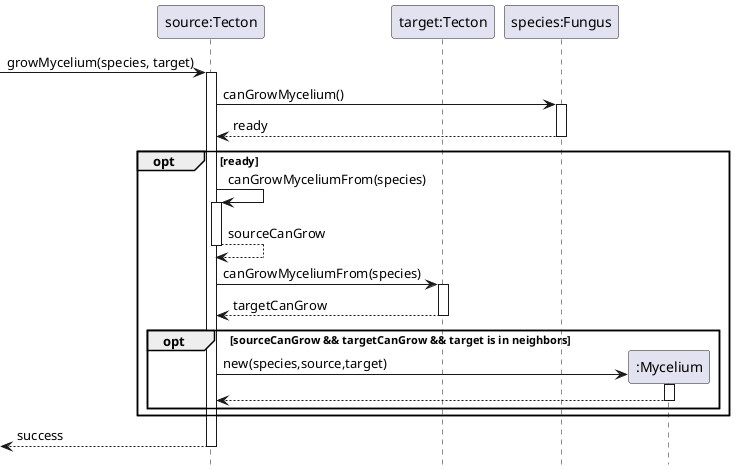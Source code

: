 @startuml Mycelium/mycelium-grow
hide footbox

participant "source:Tecton" as source
participant "target:Tecton" as target
participant "species:Fungus" as species
participant ":Mycelium" as mycelium

-> source : growMycelium(species, target)
activate source

source -> species : canGrowMycelium()
activate species
return ready
opt ready
    source -> source : canGrowMyceliumFrom(species)
    activate source
    return sourceCanGrow
    source -> target : canGrowMyceliumFrom(species) 
    activate target
    return targetCanGrow
    ' ^check in implementation: (gombatest or mycelium) and (mycelium species count < limit)
    opt sourceCanGrow && targetCanGrow && target is in neighbors
        create mycelium
        source -> mycelium : new(species,source,target)
        activate mycelium
        return
    end
end
<-- source : success
deactivate source


@enduml
